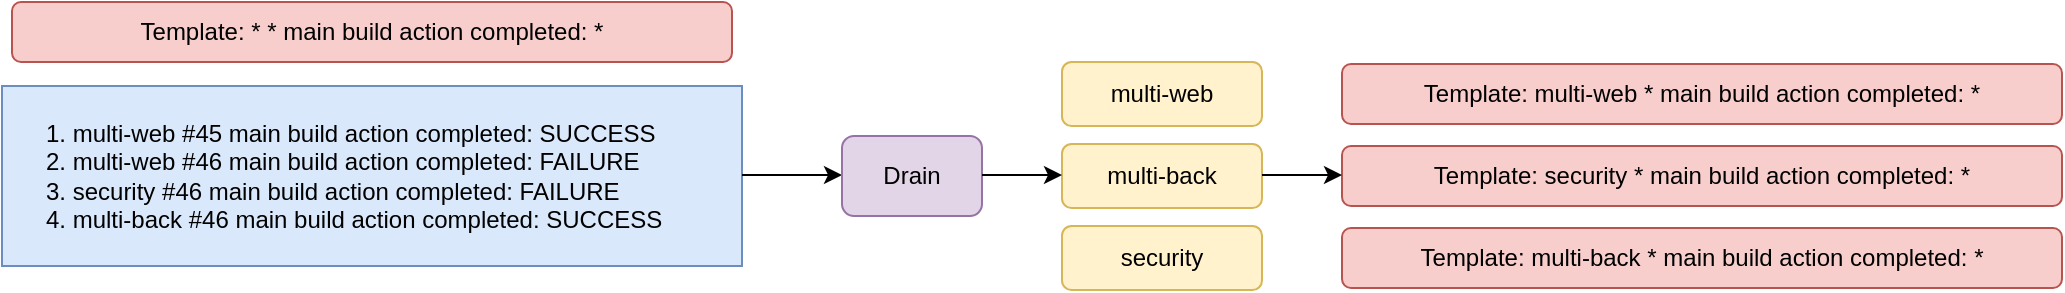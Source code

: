 <mxfile version="23.1.6" type="github">
  <diagram name="第 1 页" id="OqML0HylUvJ7J1xWtfJB">
    <mxGraphModel dx="1562" dy="858" grid="1" gridSize="10" guides="1" tooltips="1" connect="1" arrows="1" fold="1" page="1" pageScale="1" pageWidth="827" pageHeight="1169" math="0" shadow="0">
      <root>
        <mxCell id="0" />
        <mxCell id="1" parent="0" />
        <mxCell id="HcPmWKy0iATi4bmW4sLf-3" value="" style="rounded=0;whiteSpace=wrap;html=1;fillColor=#dae8fc;strokeColor=#6c8ebf;" vertex="1" parent="1">
          <mxGeometry x="180" y="450" width="370" height="90" as="geometry" />
        </mxCell>
        <mxCell id="HcPmWKy0iATi4bmW4sLf-2" value="Template: * * main build action completed: *" style="rounded=1;whiteSpace=wrap;html=1;fillColor=#f8cecc;strokeColor=#b85450;" vertex="1" parent="1">
          <mxGeometry x="185" y="408" width="360" height="30" as="geometry" />
        </mxCell>
        <mxCell id="HcPmWKy0iATi4bmW4sLf-4" value="1. multi-web #45 main build action completed: SUCCESS&lt;br style=&quot;border-color: var(--border-color);&quot;&gt;&lt;span style=&quot;border-color: var(--border-color);&quot;&gt;2. multi-web #46 main build action completed: FAILURE&lt;br style=&quot;border-color: var(--border-color);&quot;&gt;3. security #46 main build action completed: FAILURE&lt;br style=&quot;border-color: var(--border-color);&quot;&gt;4. multi-back #46 main build action completed: SUCCESS&lt;/span&gt;" style="text;html=1;align=left;verticalAlign=middle;whiteSpace=wrap;rounded=0;" vertex="1" parent="1">
          <mxGeometry x="200" y="450" width="370" height="90" as="geometry" />
        </mxCell>
        <mxCell id="HcPmWKy0iATi4bmW4sLf-5" value="" style="endArrow=classic;html=1;rounded=0;" edge="1" parent="1">
          <mxGeometry width="50" height="50" relative="1" as="geometry">
            <mxPoint x="550" y="494.5" as="sourcePoint" />
            <mxPoint x="600" y="494.5" as="targetPoint" />
          </mxGeometry>
        </mxCell>
        <mxCell id="HcPmWKy0iATi4bmW4sLf-6" value="Drain" style="rounded=1;whiteSpace=wrap;html=1;fillColor=#e1d5e7;strokeColor=#9673a6;" vertex="1" parent="1">
          <mxGeometry x="600" y="475" width="70" height="40" as="geometry" />
        </mxCell>
        <mxCell id="HcPmWKy0iATi4bmW4sLf-7" value="multi-web" style="rounded=1;whiteSpace=wrap;html=1;fillColor=#fff2cc;strokeColor=#d6b656;" vertex="1" parent="1">
          <mxGeometry x="710" y="438" width="100" height="32" as="geometry" />
        </mxCell>
        <mxCell id="HcPmWKy0iATi4bmW4sLf-8" value="multi-back" style="rounded=1;whiteSpace=wrap;html=1;fillColor=#fff2cc;strokeColor=#d6b656;" vertex="1" parent="1">
          <mxGeometry x="710" y="479" width="100" height="32" as="geometry" />
        </mxCell>
        <mxCell id="HcPmWKy0iATi4bmW4sLf-9" value="security" style="rounded=1;whiteSpace=wrap;html=1;fillColor=#fff2cc;strokeColor=#d6b656;" vertex="1" parent="1">
          <mxGeometry x="710" y="520" width="100" height="32" as="geometry" />
        </mxCell>
        <mxCell id="HcPmWKy0iATi4bmW4sLf-10" value="" style="endArrow=classic;html=1;rounded=0;" edge="1" parent="1">
          <mxGeometry width="50" height="50" relative="1" as="geometry">
            <mxPoint x="670" y="494.5" as="sourcePoint" />
            <mxPoint x="710" y="494.5" as="targetPoint" />
          </mxGeometry>
        </mxCell>
        <mxCell id="HcPmWKy0iATi4bmW4sLf-11" value="Template: multi-web * main build action completed: *" style="rounded=1;whiteSpace=wrap;html=1;fillColor=#f8cecc;strokeColor=#b85450;" vertex="1" parent="1">
          <mxGeometry x="850" y="439" width="360" height="30" as="geometry" />
        </mxCell>
        <mxCell id="HcPmWKy0iATi4bmW4sLf-13" value="Template: security * main build action completed: *" style="rounded=1;whiteSpace=wrap;html=1;fillColor=#f8cecc;strokeColor=#b85450;" vertex="1" parent="1">
          <mxGeometry x="850" y="480" width="360" height="30" as="geometry" />
        </mxCell>
        <mxCell id="HcPmWKy0iATi4bmW4sLf-14" value="Template: multi-back * main build action completed: *" style="rounded=1;whiteSpace=wrap;html=1;fillColor=#f8cecc;strokeColor=#b85450;" vertex="1" parent="1">
          <mxGeometry x="850" y="521" width="360" height="30" as="geometry" />
        </mxCell>
        <mxCell id="HcPmWKy0iATi4bmW4sLf-15" value="" style="endArrow=classic;html=1;rounded=0;" edge="1" parent="1">
          <mxGeometry width="50" height="50" relative="1" as="geometry">
            <mxPoint x="810" y="494.5" as="sourcePoint" />
            <mxPoint x="850" y="494.5" as="targetPoint" />
          </mxGeometry>
        </mxCell>
      </root>
    </mxGraphModel>
  </diagram>
</mxfile>
